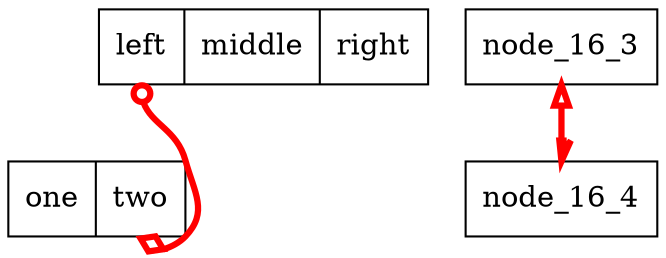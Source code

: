 strict digraph graph_16
{
	node
	[
		shape = "record",
	];

	edge
	[
		color = "red"
		penwidth = 3,
	];

	node_16_1
	[
		label = "<p11> left|<p12> middle|<p13> right"
	]

	node_16_2
	[
		label = "<p21> one|<p22> two"
	]

	node_16_1:p11 -> node_16_2:p22:s
	[
		arrowtail = "odot",
		arrowhead = "odiamond"
		dir       = "both"
	];

	subgraph subgraph_18_1
	{
		node_16_3

		node_16_4;

		node_16_3 -> node_16_4
		[
			arrowtail = "empty"
			arrowhead = "halfopen"
			dir       = "both"
		]
	}
}
